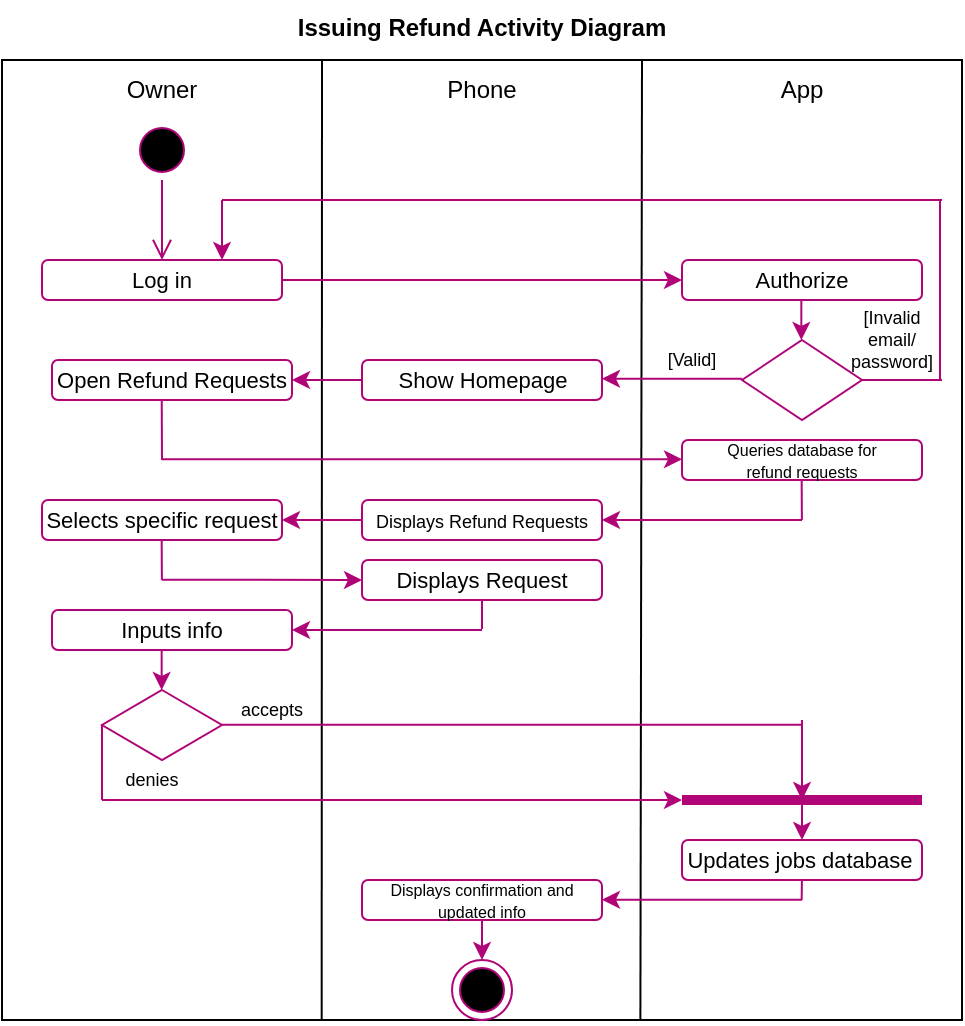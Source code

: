 <mxfile version="16.5.3" type="device"><diagram id="fR5j5vfngR4zpr7wu11u" name="Page-1"><mxGraphModel dx="948" dy="508" grid="1" gridSize="10" guides="1" tooltips="1" connect="1" arrows="1" fold="1" page="1" pageScale="1" pageWidth="850" pageHeight="1100" math="0" shadow="0"><root><mxCell id="0"/><mxCell id="1" parent="0"/><mxCell id="AXLkQLEi_8ZTkcA1Lc_4-1" value="" style="rounded=0;whiteSpace=wrap;html=1;" parent="1" vertex="1"><mxGeometry x="160" y="40" width="480" height="480" as="geometry"/></mxCell><mxCell id="AXLkQLEi_8ZTkcA1Lc_4-2" value="" style="endArrow=none;html=1;rounded=0;entryX=0.333;entryY=0.999;entryDx=0;entryDy=0;entryPerimeter=0;" parent="1" edge="1" target="AXLkQLEi_8ZTkcA1Lc_4-1"><mxGeometry width="50" height="50" relative="1" as="geometry"><mxPoint x="320" y="40" as="sourcePoint"/><mxPoint x="320" y="440" as="targetPoint"/></mxGeometry></mxCell><mxCell id="AXLkQLEi_8ZTkcA1Lc_4-3" value="" style="endArrow=none;html=1;rounded=0;entryX=0.665;entryY=1.001;entryDx=0;entryDy=0;entryPerimeter=0;" parent="1" edge="1" target="AXLkQLEi_8ZTkcA1Lc_4-1"><mxGeometry width="50" height="50" relative="1" as="geometry"><mxPoint x="480" y="40" as="sourcePoint"/><mxPoint x="480" y="460" as="targetPoint"/></mxGeometry></mxCell><mxCell id="AXLkQLEi_8ZTkcA1Lc_4-4" value="Issuing Refund Activity Diagram" style="text;align=center;fontStyle=1;verticalAlign=middle;spacingLeft=3;spacingRight=3;strokeColor=none;rotatable=0;points=[[0,0.5],[1,0.5]];portConstraint=eastwest;" parent="1" vertex="1"><mxGeometry x="360" y="10" width="80" height="26" as="geometry"/></mxCell><mxCell id="AXLkQLEi_8ZTkcA1Lc_4-5" value="Owner" style="text;html=1;strokeColor=none;fillColor=none;align=center;verticalAlign=middle;whiteSpace=wrap;rounded=0;" parent="1" vertex="1"><mxGeometry x="210" y="40" width="60" height="30" as="geometry"/></mxCell><mxCell id="AXLkQLEi_8ZTkcA1Lc_4-6" value="Phone" style="text;html=1;strokeColor=none;fillColor=none;align=center;verticalAlign=middle;whiteSpace=wrap;rounded=0;" parent="1" vertex="1"><mxGeometry x="370" y="40" width="60" height="30" as="geometry"/></mxCell><mxCell id="AXLkQLEi_8ZTkcA1Lc_4-7" value="App" style="text;html=1;strokeColor=none;fillColor=none;align=center;verticalAlign=middle;whiteSpace=wrap;rounded=0;" parent="1" vertex="1"><mxGeometry x="530" y="40" width="60" height="30" as="geometry"/></mxCell><mxCell id="AXLkQLEi_8ZTkcA1Lc_4-8" value="" style="ellipse;html=1;shape=startState;fillColor=#000000;strokeColor=#B00577;" parent="1" vertex="1"><mxGeometry x="225" y="70" width="30" height="30" as="geometry"/></mxCell><mxCell id="AXLkQLEi_8ZTkcA1Lc_4-9" value="" style="edgeStyle=orthogonalEdgeStyle;html=1;verticalAlign=bottom;endArrow=open;endSize=8;strokeColor=#B00577;rounded=0;" parent="1" source="AXLkQLEi_8ZTkcA1Lc_4-8" edge="1"><mxGeometry relative="1" as="geometry"><mxPoint x="240" y="140" as="targetPoint"/></mxGeometry></mxCell><mxCell id="AXLkQLEi_8ZTkcA1Lc_4-10" value="" style="rounded=1;whiteSpace=wrap;html=1;strokeColor=#B00577;" parent="1" vertex="1"><mxGeometry x="180" y="140" width="120" height="20" as="geometry"/></mxCell><mxCell id="AXLkQLEi_8ZTkcA1Lc_4-11" value="Log in" style="text;html=1;strokeColor=none;fillColor=none;align=center;verticalAlign=middle;whiteSpace=wrap;rounded=0;fontSize=11;" parent="1" vertex="1"><mxGeometry x="210" y="135" width="60" height="30" as="geometry"/></mxCell><mxCell id="AXLkQLEi_8ZTkcA1Lc_4-13" value="" style="endArrow=classic;html=1;rounded=0;strokeColor=#B00577;exitX=1;exitY=0.5;exitDx=0;exitDy=0;entryX=0;entryY=0.5;entryDx=0;entryDy=0;" parent="1" source="AXLkQLEi_8ZTkcA1Lc_4-10" target="AXLkQLEi_8ZTkcA1Lc_4-14" edge="1"><mxGeometry width="50" height="50" relative="1" as="geometry"><mxPoint x="470" y="200" as="sourcePoint"/><mxPoint x="520" y="150" as="targetPoint"/></mxGeometry></mxCell><mxCell id="AXLkQLEi_8ZTkcA1Lc_4-14" value="" style="rounded=1;whiteSpace=wrap;html=1;strokeColor=#B00577;" parent="1" vertex="1"><mxGeometry x="500" y="140" width="120" height="20" as="geometry"/></mxCell><mxCell id="AXLkQLEi_8ZTkcA1Lc_4-15" value="Authorize" style="text;html=1;strokeColor=none;fillColor=none;align=center;verticalAlign=middle;whiteSpace=wrap;rounded=0;fontSize=11;" parent="1" vertex="1"><mxGeometry x="530" y="135" width="60" height="30" as="geometry"/></mxCell><mxCell id="AXLkQLEi_8ZTkcA1Lc_4-17" value="" style="endArrow=none;html=1;rounded=0;strokeColor=#B00577;" parent="1" edge="1"><mxGeometry width="50" height="50" relative="1" as="geometry"><mxPoint x="629" y="200" as="sourcePoint"/><mxPoint x="629" y="110" as="targetPoint"/></mxGeometry></mxCell><mxCell id="AXLkQLEi_8ZTkcA1Lc_4-18" value="" style="endArrow=none;html=1;rounded=0;strokeColor=#B00577;" parent="1" edge="1"><mxGeometry width="50" height="50" relative="1" as="geometry"><mxPoint x="270" y="110" as="sourcePoint"/><mxPoint x="630" y="110" as="targetPoint"/></mxGeometry></mxCell><mxCell id="AXLkQLEi_8ZTkcA1Lc_4-20" value="" style="endArrow=classic;html=1;rounded=0;strokeColor=#B00577;" parent="1" edge="1"><mxGeometry width="50" height="50" relative="1" as="geometry"><mxPoint x="270" y="110" as="sourcePoint"/><mxPoint x="270" y="140" as="targetPoint"/></mxGeometry></mxCell><mxCell id="AXLkQLEi_8ZTkcA1Lc_4-21" value="[Invalid email/ password]" style="text;html=1;strokeColor=none;fillColor=none;align=center;verticalAlign=middle;whiteSpace=wrap;rounded=0;fontSize=9;" parent="1" vertex="1"><mxGeometry x="580" y="170" width="50" height="20" as="geometry"/></mxCell><mxCell id="AXLkQLEi_8ZTkcA1Lc_4-22" value="" style="rhombus;whiteSpace=wrap;html=1;strokeColor=#B00577;" parent="1" vertex="1"><mxGeometry x="530" y="180" width="60" height="40" as="geometry"/></mxCell><mxCell id="AXLkQLEi_8ZTkcA1Lc_4-23" value="" style="endArrow=none;html=1;rounded=0;strokeColor=#B00577;" parent="1" edge="1"><mxGeometry width="50" height="50" relative="1" as="geometry"><mxPoint x="590" y="200.0" as="sourcePoint"/><mxPoint x="630" y="200" as="targetPoint"/></mxGeometry></mxCell><mxCell id="AXLkQLEi_8ZTkcA1Lc_4-24" value="" style="rounded=1;whiteSpace=wrap;html=1;strokeColor=#B00577;" parent="1" vertex="1"><mxGeometry x="340" y="190" width="120" height="20" as="geometry"/></mxCell><mxCell id="AXLkQLEi_8ZTkcA1Lc_4-25" value="Show Homepage" style="text;html=1;strokeColor=none;fillColor=none;align=center;verticalAlign=middle;whiteSpace=wrap;rounded=0;fontSize=11;" parent="1" vertex="1"><mxGeometry x="352.5" y="185" width="95" height="30" as="geometry"/></mxCell><mxCell id="AXLkQLEi_8ZTkcA1Lc_4-26" value="" style="endArrow=classic;html=1;rounded=0;strokeColor=#B00577;" parent="1" edge="1"><mxGeometry width="50" height="50" relative="1" as="geometry"><mxPoint x="530" y="199.33" as="sourcePoint"/><mxPoint x="460" y="199.33" as="targetPoint"/></mxGeometry></mxCell><mxCell id="AXLkQLEi_8ZTkcA1Lc_4-27" value="[Valid]" style="text;html=1;strokeColor=none;fillColor=none;align=center;verticalAlign=middle;whiteSpace=wrap;rounded=0;fontSize=9;" parent="1" vertex="1"><mxGeometry x="480" y="180" width="50" height="20" as="geometry"/></mxCell><mxCell id="AXLkQLEi_8ZTkcA1Lc_4-28" value="" style="rounded=1;whiteSpace=wrap;html=1;strokeColor=#B00577;" parent="1" vertex="1"><mxGeometry x="185" y="190" width="120" height="20" as="geometry"/></mxCell><mxCell id="AXLkQLEi_8ZTkcA1Lc_4-29" value="Open Refund Requests" style="text;html=1;strokeColor=none;fillColor=none;align=center;verticalAlign=middle;whiteSpace=wrap;rounded=0;fontSize=11;" parent="1" vertex="1"><mxGeometry x="185" y="185" width="120" height="30" as="geometry"/></mxCell><mxCell id="AXLkQLEi_8ZTkcA1Lc_4-30" value="" style="endArrow=classic;html=1;rounded=0;strokeColor=#B00577;entryX=1;entryY=0.5;entryDx=0;entryDy=0;" parent="1" source="AXLkQLEi_8ZTkcA1Lc_4-24" target="AXLkQLEi_8ZTkcA1Lc_4-29" edge="1"><mxGeometry width="50" height="50" relative="1" as="geometry"><mxPoint x="340" y="200" as="sourcePoint"/><mxPoint x="310" y="199" as="targetPoint"/></mxGeometry></mxCell><mxCell id="AXLkQLEi_8ZTkcA1Lc_4-31" value="" style="endArrow=classic;html=1;rounded=0;strokeColor=#B00577;" parent="1" edge="1"><mxGeometry width="50" height="50" relative="1" as="geometry"><mxPoint x="559.67" y="160" as="sourcePoint"/><mxPoint x="559.67" y="180" as="targetPoint"/></mxGeometry></mxCell><mxCell id="AXLkQLEi_8ZTkcA1Lc_4-51" value="" style="ellipse;html=1;shape=endState;fillColor=#000000;strokeColor=#B00577;fontSize=8;" parent="1" vertex="1"><mxGeometry x="385" y="490" width="30" height="30" as="geometry"/></mxCell><mxCell id="oRUQPXOnXijmD5WjNmyP-12" value="" style="rounded=1;whiteSpace=wrap;html=1;strokeColor=#B00577;" parent="1" vertex="1"><mxGeometry x="500" y="230" width="120" height="20" as="geometry"/></mxCell><mxCell id="oRUQPXOnXijmD5WjNmyP-14" value="&lt;font style=&quot;font-size: 8px&quot;&gt;Queries database for &lt;br&gt;refund requests&lt;br&gt;&lt;/font&gt;" style="text;html=1;strokeColor=none;fillColor=none;align=center;verticalAlign=middle;whiteSpace=wrap;rounded=0;fontSize=9;" parent="1" vertex="1"><mxGeometry x="500" y="227.5" width="120" height="25" as="geometry"/></mxCell><mxCell id="oRUQPXOnXijmD5WjNmyP-15" value="" style="rounded=1;whiteSpace=wrap;html=1;strokeColor=#B00577;" parent="1" vertex="1"><mxGeometry x="340" y="260" width="120" height="20" as="geometry"/></mxCell><mxCell id="oRUQPXOnXijmD5WjNmyP-17" value="&lt;font style=&quot;font-size: 9px&quot;&gt;Displays Refund Requests&lt;/font&gt;" style="text;html=1;strokeColor=none;fillColor=none;align=center;verticalAlign=middle;whiteSpace=wrap;rounded=0;fontSize=11;" parent="1" vertex="1"><mxGeometry x="340" y="255" width="120" height="30" as="geometry"/></mxCell><mxCell id="oRUQPXOnXijmD5WjNmyP-20" value="" style="rounded=1;whiteSpace=wrap;html=1;strokeColor=#B00577;" parent="1" vertex="1"><mxGeometry x="180" y="260" width="120" height="20" as="geometry"/></mxCell><mxCell id="oRUQPXOnXijmD5WjNmyP-21" value="&lt;font style=&quot;font-size: 11px&quot;&gt;Selects specific request&lt;/font&gt;" style="text;html=1;strokeColor=none;fillColor=none;align=center;verticalAlign=middle;whiteSpace=wrap;rounded=0;fontSize=11;" parent="1" vertex="1"><mxGeometry x="180" y="255" width="120" height="30" as="geometry"/></mxCell><mxCell id="oRUQPXOnXijmD5WjNmyP-22" value="" style="endArrow=classic;html=1;rounded=0;strokeColor=#B00577;entryX=1;entryY=0.5;entryDx=0;entryDy=0;" parent="1" target="oRUQPXOnXijmD5WjNmyP-20" edge="1"><mxGeometry width="50" height="50" relative="1" as="geometry"><mxPoint x="340" y="269.99" as="sourcePoint"/><mxPoint x="310" y="270" as="targetPoint"/></mxGeometry></mxCell><mxCell id="oRUQPXOnXijmD5WjNmyP-28" value="" style="rounded=1;whiteSpace=wrap;html=1;strokeColor=#B00577;" parent="1" vertex="1"><mxGeometry x="500" y="430" width="120" height="20" as="geometry"/></mxCell><mxCell id="oRUQPXOnXijmD5WjNmyP-29" value="Updates jobs database" style="text;html=1;strokeColor=none;fillColor=none;align=center;verticalAlign=middle;whiteSpace=wrap;rounded=0;fontSize=11;" parent="1" vertex="1"><mxGeometry x="500" y="432.5" width="117.5" height="15" as="geometry"/></mxCell><mxCell id="oRUQPXOnXijmD5WjNmyP-30" value="" style="endArrow=none;html=1;rounded=0;fontSize=11;strokeColor=#B00577;" parent="1" edge="1"><mxGeometry width="50" height="50" relative="1" as="geometry"><mxPoint x="559.83" y="460" as="sourcePoint"/><mxPoint x="559.96" y="450" as="targetPoint"/></mxGeometry></mxCell><mxCell id="oRUQPXOnXijmD5WjNmyP-31" value="" style="endArrow=classic;html=1;rounded=0;fontSize=11;strokeColor=#B00577;" parent="1" edge="1"><mxGeometry width="50" height="50" relative="1" as="geometry"><mxPoint x="560" y="459.83" as="sourcePoint"/><mxPoint x="460" y="459.83" as="targetPoint"/></mxGeometry></mxCell><mxCell id="oRUQPXOnXijmD5WjNmyP-32" value="" style="rounded=1;whiteSpace=wrap;html=1;strokeColor=#B00577;" parent="1" vertex="1"><mxGeometry x="340" y="450" width="120" height="20" as="geometry"/></mxCell><mxCell id="oRUQPXOnXijmD5WjNmyP-38" value="" style="endArrow=classic;html=1;rounded=0;strokeColor=#B00577;entryX=0.5;entryY=0;entryDx=0;entryDy=0;exitX=0.5;exitY=1;exitDx=0;exitDy=0;" parent="1" edge="1" target="AXLkQLEi_8ZTkcA1Lc_4-51" source="oRUQPXOnXijmD5WjNmyP-32"><mxGeometry width="50" height="50" relative="1" as="geometry"><mxPoint x="400" y="480" as="sourcePoint"/><mxPoint x="399.75" y="400" as="targetPoint"/><Array as="points"/></mxGeometry></mxCell><mxCell id="VZKoUNpJh9FUcdgXc0Fx-1" value="" style="endArrow=none;html=1;rounded=0;fontSize=11;strokeColor=#B00577;" edge="1" parent="1"><mxGeometry width="50" height="50" relative="1" as="geometry"><mxPoint x="240" y="240" as="sourcePoint"/><mxPoint x="239.87" y="210" as="targetPoint"/></mxGeometry></mxCell><mxCell id="VZKoUNpJh9FUcdgXc0Fx-2" value="" style="endArrow=classic;html=1;rounded=0;fontSize=11;strokeColor=#B00577;" edge="1" parent="1"><mxGeometry width="50" height="50" relative="1" as="geometry"><mxPoint x="240" y="239.67" as="sourcePoint"/><mxPoint x="500" y="239.67" as="targetPoint"/></mxGeometry></mxCell><mxCell id="VZKoUNpJh9FUcdgXc0Fx-3" value="" style="endArrow=none;html=1;rounded=0;fontSize=11;strokeColor=#B00577;" edge="1" parent="1"><mxGeometry width="50" height="50" relative="1" as="geometry"><mxPoint x="559.95" y="270" as="sourcePoint"/><mxPoint x="559.83" y="250" as="targetPoint"/></mxGeometry></mxCell><mxCell id="VZKoUNpJh9FUcdgXc0Fx-4" value="" style="endArrow=classic;html=1;rounded=0;fontSize=11;strokeColor=#B00577;" edge="1" parent="1"><mxGeometry width="50" height="50" relative="1" as="geometry"><mxPoint x="560" y="270" as="sourcePoint"/><mxPoint x="460" y="270" as="targetPoint"/></mxGeometry></mxCell><mxCell id="VZKoUNpJh9FUcdgXc0Fx-5" value="" style="rounded=1;whiteSpace=wrap;html=1;strokeColor=#B00577;" vertex="1" parent="1"><mxGeometry x="340" y="290" width="120" height="20" as="geometry"/></mxCell><mxCell id="VZKoUNpJh9FUcdgXc0Fx-6" value="" style="endArrow=none;html=1;rounded=0;fontSize=11;strokeColor=#B00577;" edge="1" parent="1"><mxGeometry width="50" height="50" relative="1" as="geometry"><mxPoint x="239.95" y="300" as="sourcePoint"/><mxPoint x="239.83" y="280" as="targetPoint"/></mxGeometry></mxCell><mxCell id="VZKoUNpJh9FUcdgXc0Fx-9" value="" style="endArrow=classic;html=1;rounded=0;fontSize=11;strokeColor=#B00577;" edge="1" parent="1"><mxGeometry width="50" height="50" relative="1" as="geometry"><mxPoint x="240" y="299.83" as="sourcePoint"/><mxPoint x="340" y="300" as="targetPoint"/></mxGeometry></mxCell><mxCell id="VZKoUNpJh9FUcdgXc0Fx-10" value="&lt;font style=&quot;font-size: 11px&quot;&gt;Displays Request&lt;/font&gt;" style="text;html=1;strokeColor=none;fillColor=none;align=center;verticalAlign=middle;whiteSpace=wrap;rounded=0;fontSize=11;" vertex="1" parent="1"><mxGeometry x="340" y="285" width="120" height="30" as="geometry"/></mxCell><mxCell id="VZKoUNpJh9FUcdgXc0Fx-12" value="" style="rounded=1;whiteSpace=wrap;html=1;strokeColor=#B00577;" vertex="1" parent="1"><mxGeometry x="185" y="315" width="120" height="20" as="geometry"/></mxCell><mxCell id="VZKoUNpJh9FUcdgXc0Fx-14" value="" style="endArrow=none;html=1;rounded=0;fontSize=11;strokeColor=#B00577;" edge="1" parent="1"><mxGeometry width="50" height="50" relative="1" as="geometry"><mxPoint x="400" y="330" as="sourcePoint"/><mxPoint x="400.0" y="310" as="targetPoint"/></mxGeometry></mxCell><mxCell id="VZKoUNpJh9FUcdgXc0Fx-16" value="" style="rounded=1;whiteSpace=wrap;html=1;strokeColor=#FFFFFF;" vertex="1" parent="1"><mxGeometry x="395" y="325" width="10" height="10" as="geometry"/></mxCell><mxCell id="VZKoUNpJh9FUcdgXc0Fx-17" value="" style="endArrow=classic;html=1;rounded=0;fontSize=11;strokeColor=#B00577;" edge="1" parent="1"><mxGeometry width="50" height="50" relative="1" as="geometry"><mxPoint x="400" y="325" as="sourcePoint"/><mxPoint x="305" y="325" as="targetPoint"/></mxGeometry></mxCell><mxCell id="VZKoUNpJh9FUcdgXc0Fx-18" value="Inputs info" style="text;html=1;strokeColor=none;fillColor=none;align=center;verticalAlign=middle;whiteSpace=wrap;rounded=0;fontSize=11;" vertex="1" parent="1"><mxGeometry x="185" y="310" width="120" height="30" as="geometry"/></mxCell><mxCell id="VZKoUNpJh9FUcdgXc0Fx-24" value="" style="endArrow=none;html=1;rounded=0;fontSize=11;strokeWidth=5;strokeColor=#B00577;" edge="1" parent="1"><mxGeometry width="50" height="50" relative="1" as="geometry"><mxPoint x="500" y="410" as="sourcePoint"/><mxPoint x="620" y="410" as="targetPoint"/></mxGeometry></mxCell><mxCell id="VZKoUNpJh9FUcdgXc0Fx-26" value="" style="endArrow=classic;html=1;rounded=0;strokeColor=#B00577;entryX=0.5;entryY=0;entryDx=0;entryDy=0;" edge="1" parent="1" target="oRUQPXOnXijmD5WjNmyP-28"><mxGeometry width="50" height="50" relative="1" as="geometry"><mxPoint x="560" y="410" as="sourcePoint"/><mxPoint x="561.08" y="385" as="targetPoint"/><Array as="points"/></mxGeometry></mxCell><mxCell id="VZKoUNpJh9FUcdgXc0Fx-27" value="" style="endArrow=classic;html=1;rounded=0;strokeColor=#B00577;entryX=0.5;entryY=0;entryDx=0;entryDy=0;" edge="1" parent="1"><mxGeometry width="50" height="50" relative="1" as="geometry"><mxPoint x="239.83" y="335" as="sourcePoint"/><mxPoint x="239.83" y="355" as="targetPoint"/><Array as="points"/></mxGeometry></mxCell><mxCell id="VZKoUNpJh9FUcdgXc0Fx-28" value="" style="rhombus;whiteSpace=wrap;html=1;strokeColor=#B00577;" vertex="1" parent="1"><mxGeometry x="210" y="355" width="60" height="35" as="geometry"/></mxCell><mxCell id="VZKoUNpJh9FUcdgXc0Fx-30" value="" style="endArrow=classic;html=1;rounded=0;fontSize=11;strokeColor=#B00577;strokeWidth=1;" edge="1" parent="1"><mxGeometry width="50" height="50" relative="1" as="geometry"><mxPoint x="210" y="410" as="sourcePoint"/><mxPoint x="500" y="410" as="targetPoint"/></mxGeometry></mxCell><mxCell id="VZKoUNpJh9FUcdgXc0Fx-33" value="" style="endArrow=none;html=1;rounded=0;fontSize=11;strokeColor=#B00577;strokeWidth=1;entryX=0;entryY=0.5;entryDx=0;entryDy=0;" edge="1" parent="1" target="VZKoUNpJh9FUcdgXc0Fx-28"><mxGeometry width="50" height="50" relative="1" as="geometry"><mxPoint x="210" y="410" as="sourcePoint"/><mxPoint x="210" y="390" as="targetPoint"/></mxGeometry></mxCell><mxCell id="VZKoUNpJh9FUcdgXc0Fx-34" value="" style="endArrow=none;html=1;rounded=0;fontSize=11;strokeColor=#B00577;strokeWidth=1;" edge="1" parent="1"><mxGeometry width="50" height="50" relative="1" as="geometry"><mxPoint x="270" y="372.33" as="sourcePoint"/><mxPoint x="560" y="372.33" as="targetPoint"/></mxGeometry></mxCell><mxCell id="VZKoUNpJh9FUcdgXc0Fx-35" value="" style="endArrow=classic;html=1;rounded=0;fontSize=11;strokeColor=#B00577;strokeWidth=1;" edge="1" parent="1"><mxGeometry width="50" height="50" relative="1" as="geometry"><mxPoint x="560" y="370" as="sourcePoint"/><mxPoint x="560" y="410" as="targetPoint"/></mxGeometry></mxCell><mxCell id="VZKoUNpJh9FUcdgXc0Fx-36" value="accepts" style="text;html=1;strokeColor=none;fillColor=none;align=center;verticalAlign=middle;whiteSpace=wrap;rounded=0;fontSize=9;" vertex="1" parent="1"><mxGeometry x="270" y="355" width="50" height="20" as="geometry"/></mxCell><mxCell id="VZKoUNpJh9FUcdgXc0Fx-37" value="denies" style="text;html=1;strokeColor=none;fillColor=none;align=center;verticalAlign=middle;whiteSpace=wrap;rounded=0;fontSize=9;" vertex="1" parent="1"><mxGeometry x="210" y="390" width="50" height="20" as="geometry"/></mxCell><mxCell id="VZKoUNpJh9FUcdgXc0Fx-38" value="&lt;font style=&quot;font-size: 8px&quot;&gt;Displays confirmation and updated info&lt;br&gt;&lt;/font&gt;" style="text;html=1;strokeColor=none;fillColor=none;align=center;verticalAlign=middle;whiteSpace=wrap;rounded=0;fontSize=9;" vertex="1" parent="1"><mxGeometry x="340" y="447.5" width="120" height="25" as="geometry"/></mxCell></root></mxGraphModel></diagram></mxfile>